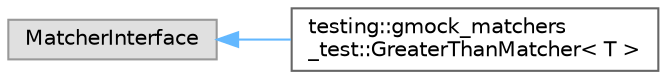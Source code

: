 digraph "Graphical Class Hierarchy"
{
 // LATEX_PDF_SIZE
  bgcolor="transparent";
  edge [fontname=Helvetica,fontsize=10,labelfontname=Helvetica,labelfontsize=10];
  node [fontname=Helvetica,fontsize=10,shape=box,height=0.2,width=0.4];
  rankdir="LR";
  Node0 [id="Node000000",label="MatcherInterface",height=0.2,width=0.4,color="grey60", fillcolor="#E0E0E0", style="filled",tooltip=" "];
  Node0 -> Node1 [id="edge41_Node000000_Node000001",dir="back",color="steelblue1",style="solid",tooltip=" "];
  Node1 [id="Node000001",label="testing::gmock_matchers\l_test::GreaterThanMatcher\< T \>",height=0.2,width=0.4,color="grey40", fillcolor="white", style="filled",URL="$classtesting_1_1gmock__matchers__test_1_1_greater_than_matcher.html",tooltip=" "];
}
